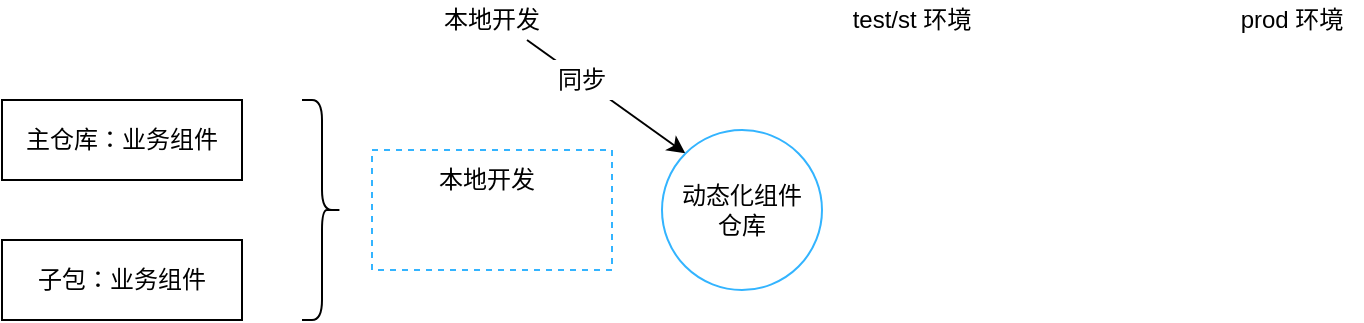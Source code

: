 <mxfile version="14.6.13" type="github"><diagram id="OfjHD1gm7djyI6S1oio8" name="Page-1"><mxGraphModel dx="1042" dy="674" grid="1" gridSize="10" guides="1" tooltips="1" connect="1" arrows="1" fold="1" page="1" pageScale="1" pageWidth="1027" pageHeight="1169" math="0" shadow="0"><root><mxCell id="0"/><mxCell id="1" parent="0"/><mxCell id="4lxHpzWA43jeQ4ZDu45M-1" value="主仓库：业务组件" style="rounded=0;whiteSpace=wrap;html=1;" parent="1" vertex="1"><mxGeometry x="120" y="150" width="120" height="40" as="geometry"/></mxCell><mxCell id="4lxHpzWA43jeQ4ZDu45M-2" value="子包：业务组件" style="rounded=0;whiteSpace=wrap;html=1;" parent="1" vertex="1"><mxGeometry x="120" y="220" width="120" height="40" as="geometry"/></mxCell><mxCell id="4lxHpzWA43jeQ4ZDu45M-3" value="" style="shape=curlyBracket;whiteSpace=wrap;html=1;rounded=1;flipH=1;" parent="1" vertex="1"><mxGeometry x="270" y="150" width="20" height="110" as="geometry"/></mxCell><mxCell id="4lxHpzWA43jeQ4ZDu45M-10" style="edgeStyle=none;rounded=0;orthogonalLoop=1;jettySize=auto;html=1;exitX=0.75;exitY=1;exitDx=0;exitDy=0;entryX=0;entryY=0;entryDx=0;entryDy=0;" parent="1" source="4lxHpzWA43jeQ4ZDu45M-4" target="4lxHpzWA43jeQ4ZDu45M-7" edge="1"><mxGeometry relative="1" as="geometry"/></mxCell><mxCell id="4lxHpzWA43jeQ4ZDu45M-4" value="本地开发" style="text;html=1;strokeColor=none;fillColor=none;align=center;verticalAlign=middle;whiteSpace=wrap;rounded=0;" parent="1" vertex="1"><mxGeometry x="330" y="100" width="70" height="20" as="geometry"/></mxCell><mxCell id="4lxHpzWA43jeQ4ZDu45M-5" value="test/st 环境" style="text;html=1;strokeColor=none;fillColor=none;align=center;verticalAlign=middle;whiteSpace=wrap;rounded=0;" parent="1" vertex="1"><mxGeometry x="540" y="100" width="70" height="20" as="geometry"/></mxCell><mxCell id="4lxHpzWA43jeQ4ZDu45M-6" value="prod 环境" style="text;html=1;strokeColor=none;fillColor=none;align=center;verticalAlign=middle;whiteSpace=wrap;rounded=0;" parent="1" vertex="1"><mxGeometry x="730" y="100" width="70" height="20" as="geometry"/></mxCell><mxCell id="4lxHpzWA43jeQ4ZDu45M-7" value="动态化组件&lt;br&gt;仓库" style="ellipse;whiteSpace=wrap;html=1;aspect=fixed;strokeColor=#33B4FF;" parent="1" vertex="1"><mxGeometry x="450" y="165" width="80" height="80" as="geometry"/></mxCell><mxCell id="4lxHpzWA43jeQ4ZDu45M-11" value="同步" style="text;html=1;align=center;verticalAlign=middle;whiteSpace=wrap;rounded=0;dashed=1;fillColor=#FFFFFF;" parent="1" vertex="1"><mxGeometry x="390" y="130" width="40" height="20" as="geometry"/></mxCell><mxCell id="4lxHpzWA43jeQ4ZDu45M-12" value="" style="rounded=0;whiteSpace=wrap;html=1;dashed=1;strokeColor=#33B4FF;fillColor=#FFFFFF;" parent="1" vertex="1"><mxGeometry x="305" y="175" width="120" height="60" as="geometry"/></mxCell><mxCell id="4lxHpzWA43jeQ4ZDu45M-13" value="本地开发" style="text;html=1;strokeColor=none;fillColor=none;align=center;verticalAlign=middle;whiteSpace=wrap;rounded=0;dashed=1;" parent="1" vertex="1"><mxGeometry x="335" y="180" width="55" height="20" as="geometry"/></mxCell></root></mxGraphModel></diagram></mxfile>